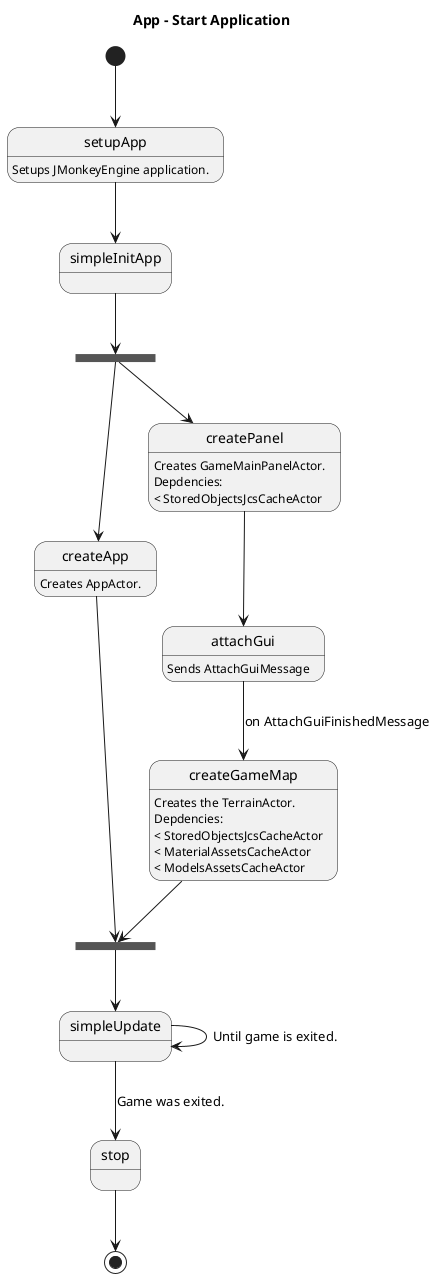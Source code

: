 @startuml
title App - Start Application

state simpleInitApp_fork <<fork>>
createApp : Creates AppActor.
setupApp : Setups JMonkeyEngine application.
createPanel : Creates GameMainPanelActor.\nDepdencies:\n< StoredObjectsJcsCacheActor
attachGui : Sends AttachGuiMessage
createGameMap : Creates the TerrainActor.\nDepdencies:\n< StoredObjectsJcsCacheActor\n< MaterialAssetsCacheActor\n< ModelsAssetsCacheActor

[*] --> setupApp
setupApp --> simpleInitApp
simpleInitApp --> simpleInitApp_fork
simpleInitApp_fork --> createApp
simpleInitApp_fork --> createPanel

state simpleInitApp_join <<join>>

createApp --> simpleInitApp_join
createPanel --> attachGui
attachGui --> createGameMap : on AttachGuiFinishedMessage
createGameMap --> simpleInitApp_join

simpleInitApp_join --> simpleUpdate
simpleUpdate --> simpleUpdate : Until game is exited.
simpleUpdate --> stop : Game was exited.
stop --> [*]

@enduml

